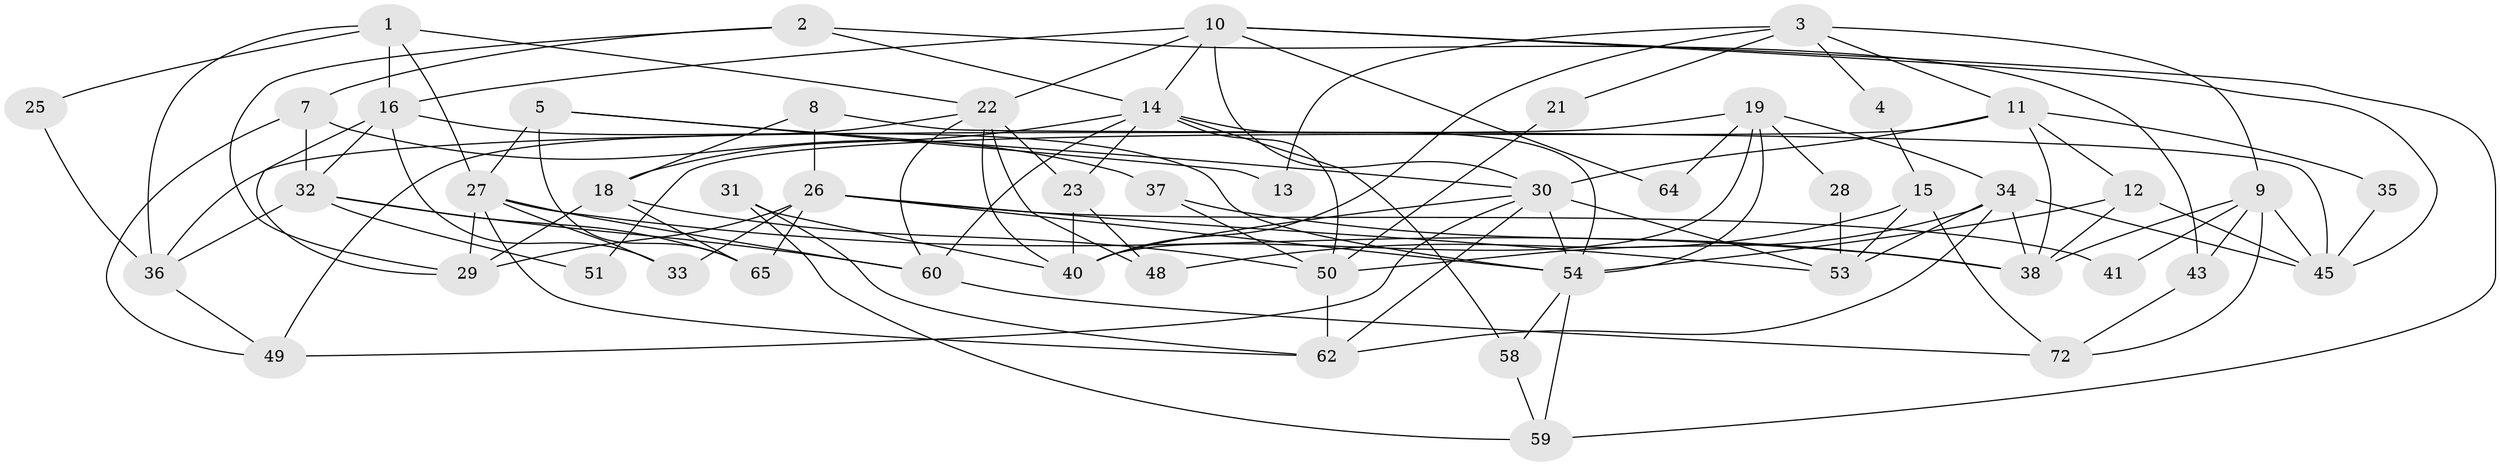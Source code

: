 // original degree distribution, {5: 0.2328767123287671, 4: 0.2328767123287671, 6: 0.0958904109589041, 2: 0.1780821917808219, 3: 0.2191780821917808, 8: 0.0273972602739726, 7: 0.0136986301369863}
// Generated by graph-tools (version 1.1) at 2025/11/02/27/25 16:11:22]
// undirected, 51 vertices, 116 edges
graph export_dot {
graph [start="1"]
  node [color=gray90,style=filled];
  1 [super="+6"];
  2;
  3;
  4;
  5 [super="+20"];
  7;
  8;
  9 [super="+24"];
  10 [super="+17"];
  11;
  12;
  13;
  14 [super="+61"];
  15;
  16 [super="+73"];
  18 [super="+63"];
  19 [super="+39"];
  21;
  22 [super="+68"];
  23 [super="+67"];
  25;
  26 [super="+69"];
  27 [super="+52"];
  28;
  29 [super="+46"];
  30 [super="+44"];
  31 [super="+71"];
  32;
  33;
  34 [super="+57"];
  35;
  36;
  37;
  38 [super="+47"];
  40 [super="+42"];
  41;
  43;
  45 [super="+66"];
  48;
  49;
  50 [super="+55"];
  51;
  53;
  54 [super="+56"];
  58;
  59;
  60;
  62 [super="+70"];
  64;
  65;
  72;
  1 -- 22;
  1 -- 16;
  1 -- 25;
  1 -- 27;
  1 -- 36;
  2 -- 7;
  2 -- 14;
  2 -- 29;
  2 -- 43;
  3 -- 9;
  3 -- 4;
  3 -- 11;
  3 -- 13;
  3 -- 21;
  3 -- 40;
  4 -- 15;
  5 -- 27 [weight=2];
  5 -- 13;
  5 -- 65;
  5 -- 30;
  7 -- 37;
  7 -- 32;
  7 -- 49;
  8 -- 45;
  8 -- 26;
  8 -- 18;
  9 -- 43;
  9 -- 38 [weight=2];
  9 -- 72;
  9 -- 45;
  9 -- 41;
  10 -- 59;
  10 -- 64;
  10 -- 45;
  10 -- 14;
  10 -- 16;
  10 -- 30;
  10 -- 22;
  11 -- 30;
  11 -- 12;
  11 -- 35;
  11 -- 51;
  11 -- 38;
  12 -- 38;
  12 -- 54;
  12 -- 45;
  14 -- 18;
  14 -- 54 [weight=2];
  14 -- 60;
  14 -- 50;
  14 -- 58;
  14 -- 23;
  15 -- 72;
  15 -- 53;
  15 -- 48;
  16 -- 54;
  16 -- 29;
  16 -- 32;
  16 -- 33;
  18 -- 65;
  18 -- 29 [weight=2];
  18 -- 50;
  19 -- 36;
  19 -- 28;
  19 -- 64;
  19 -- 40;
  19 -- 54;
  19 -- 34;
  21 -- 50;
  22 -- 60;
  22 -- 40;
  22 -- 48;
  22 -- 49;
  22 -- 23 [weight=2];
  23 -- 48;
  23 -- 40;
  25 -- 36;
  26 -- 29;
  26 -- 54;
  26 -- 33;
  26 -- 41;
  26 -- 53;
  26 -- 65;
  27 -- 29 [weight=2];
  27 -- 33;
  27 -- 38;
  27 -- 62;
  27 -- 60;
  28 -- 53;
  30 -- 53;
  30 -- 40;
  30 -- 49;
  30 -- 62;
  30 -- 54;
  31 -- 62;
  31 -- 40;
  31 -- 59;
  32 -- 60;
  32 -- 36;
  32 -- 51;
  32 -- 65;
  34 -- 62;
  34 -- 45;
  34 -- 38;
  34 -- 50;
  34 -- 53;
  35 -- 45;
  36 -- 49;
  37 -- 38;
  37 -- 50;
  43 -- 72;
  50 -- 62;
  54 -- 59;
  54 -- 58;
  58 -- 59;
  60 -- 72;
}

